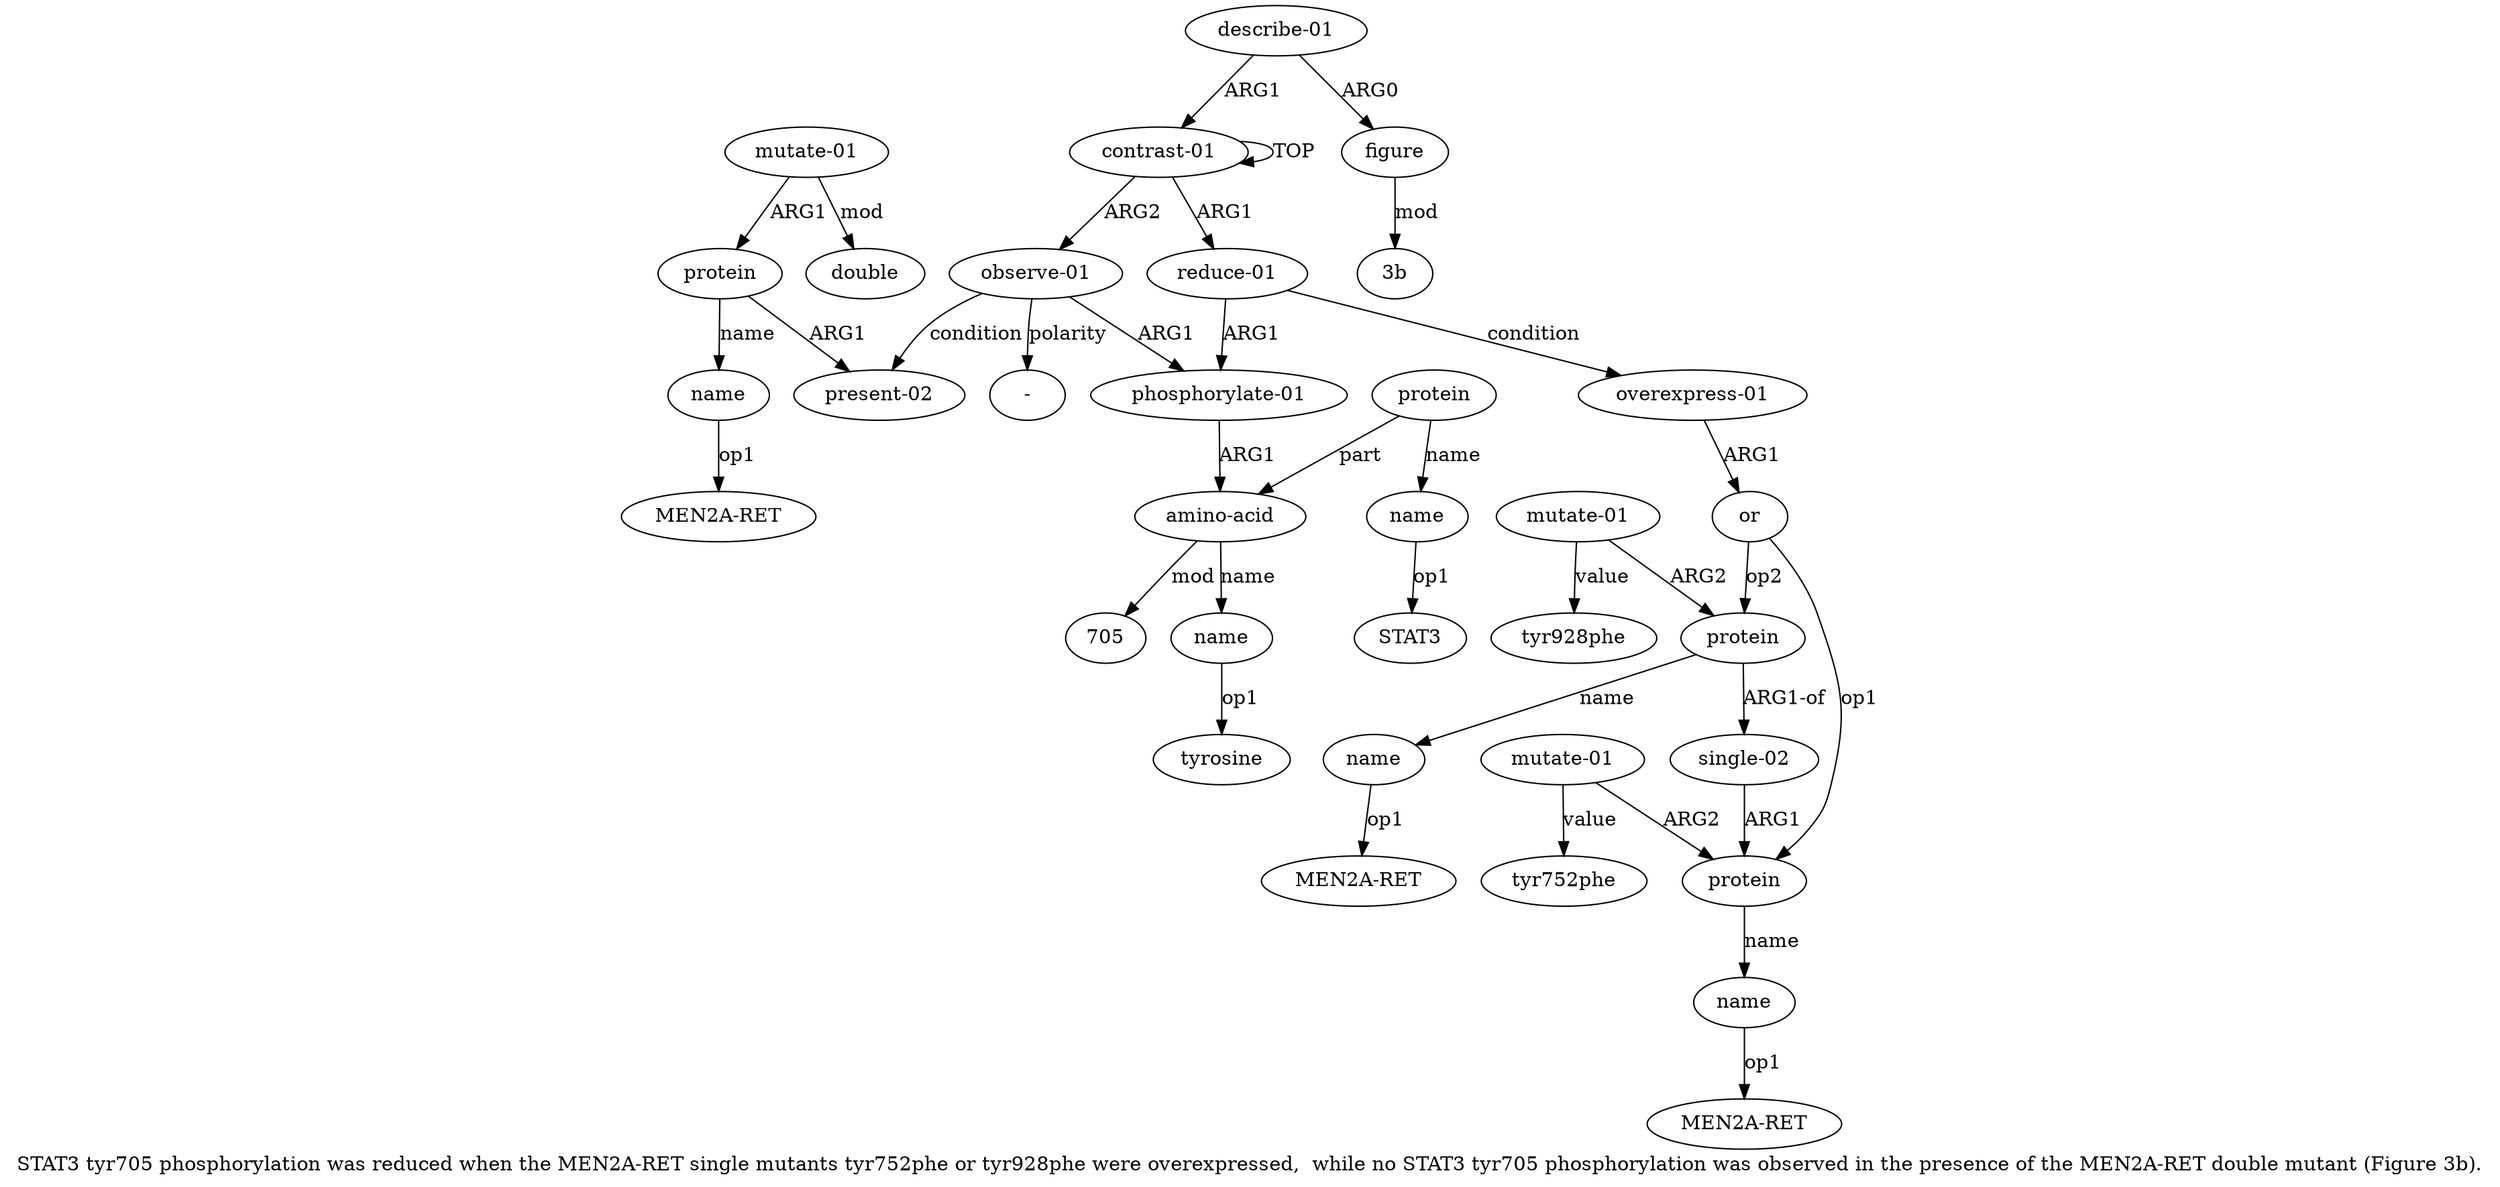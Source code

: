 digraph  {
	graph [label="STAT3 tyr705 phosphorylation was reduced when the MEN2A-RET single mutants tyr752phe or tyr928phe were overexpressed,  while no \
STAT3 tyr705 phosphorylation was observed in the presence of the MEN2A-RET double mutant (Figure 3b)."];
	node [label="\N"];
	a20	 [color=black,
		gold_ind=20,
		gold_label="mutate-01",
		label="mutate-01",
		test_ind=20,
		test_label="mutate-01"];
	a21	 [color=black,
		gold_ind=21,
		gold_label=double,
		label=double,
		test_ind=21,
		test_label=double];
	a20 -> a21 [key=0,
	color=black,
	gold_label=mod,
	label=mod,
	test_label=mod];
a18 [color=black,
	gold_ind=18,
	gold_label=protein,
	label=protein,
	test_ind=18,
	test_label=protein];
a20 -> a18 [key=0,
color=black,
gold_label=ARG1,
label=ARG1,
test_label=ARG1];
a22 [color=black,
gold_ind=22,
gold_label="describe-01",
label="describe-01",
test_ind=22,
test_label="describe-01"];
a23 [color=black,
gold_ind=23,
gold_label=figure,
label=figure,
test_ind=23,
test_label=figure];
a22 -> a23 [key=0,
color=black,
gold_label=ARG0,
label=ARG0,
test_label=ARG0];
a0 [color=black,
gold_ind=0,
gold_label="contrast-01",
label="contrast-01",
test_ind=0,
test_label="contrast-01"];
a22 -> a0 [key=0,
color=black,
gold_label=ARG1,
label=ARG1,
test_label=ARG1];
"a23 3b" [color=black,
gold_ind=-1,
gold_label="3b",
label="3b",
test_ind=-1,
test_label="3b"];
a23 -> "a23 3b" [key=0,
color=black,
gold_label=mod,
label=mod,
test_label=mod];
"a16 -" [color=black,
gold_ind=-1,
gold_label="-",
label="-",
test_ind=-1,
test_label="-"];
"a10 MEN2A-RET" [color=black,
gold_ind=-1,
gold_label="MEN2A-RET",
label="MEN2A-RET",
test_ind=-1,
test_label="MEN2A-RET"];
"a3 705" [color=black,
gold_ind=-1,
gold_label=705,
label=705,
test_ind=-1,
test_label=705];
"a15 tyr928phe" [color=black,
gold_ind=-1,
gold_label=tyr928phe,
label=tyr928phe,
test_ind=-1,
test_label=tyr928phe];
"a4 tyrosine" [color=black,
gold_ind=-1,
gold_label=tyrosine,
label=tyrosine,
test_ind=-1,
test_label=tyrosine];
"a11 tyr752phe" [color=black,
gold_ind=-1,
gold_label=tyr752phe,
label=tyr752phe,
test_ind=-1,
test_label=tyr752phe];
"a14 MEN2A-RET" [color=black,
gold_ind=-1,
gold_label="MEN2A-RET",
label="MEN2A-RET",
test_ind=-1,
test_label="MEN2A-RET"];
a15 [color=black,
gold_ind=15,
gold_label="mutate-01",
label="mutate-01",
test_ind=15,
test_label="mutate-01"];
a15 -> "a15 tyr928phe" [key=0,
color=black,
gold_label=value,
label=value,
test_label=value];
a13 [color=black,
gold_ind=13,
gold_label=protein,
label=protein,
test_ind=13,
test_label=protein];
a15 -> a13 [key=0,
color=black,
gold_label=ARG2,
label=ARG2,
test_label=ARG2];
a14 [color=black,
gold_ind=14,
gold_label=name,
label=name,
test_ind=14,
test_label=name];
a14 -> "a14 MEN2A-RET" [key=0,
color=black,
gold_label=op1,
label=op1,
test_label=op1];
a17 [color=black,
gold_ind=17,
gold_label="present-02",
label="present-02",
test_ind=17,
test_label="present-02"];
a16 [color=black,
gold_ind=16,
gold_label="observe-01",
label="observe-01",
test_ind=16,
test_label="observe-01"];
a16 -> "a16 -" [key=0,
color=black,
gold_label=polarity,
label=polarity,
test_label=polarity];
a16 -> a17 [key=0,
color=black,
gold_label=condition,
label=condition,
test_label=condition];
a2 [color=black,
gold_ind=2,
gold_label="phosphorylate-01",
label="phosphorylate-01",
test_ind=2,
test_label="phosphorylate-01"];
a16 -> a2 [key=0,
color=black,
gold_label=ARG1,
label=ARG1,
test_label=ARG1];
a11 [color=black,
gold_ind=11,
gold_label="mutate-01",
label="mutate-01",
test_ind=11,
test_label="mutate-01"];
a11 -> "a11 tyr752phe" [key=0,
color=black,
gold_label=value,
label=value,
test_label=value];
a9 [color=black,
gold_ind=9,
gold_label=protein,
label=protein,
test_ind=9,
test_label=protein];
a11 -> a9 [key=0,
color=black,
gold_label=ARG2,
label=ARG2,
test_label=ARG2];
a10 [color=black,
gold_ind=10,
gold_label=name,
label=name,
test_ind=10,
test_label=name];
a10 -> "a10 MEN2A-RET" [key=0,
color=black,
gold_label=op1,
label=op1,
test_label=op1];
a13 -> a14 [key=0,
color=black,
gold_label=name,
label=name,
test_label=name];
a12 [color=black,
gold_ind=12,
gold_label="single-02",
label="single-02",
test_ind=12,
test_label="single-02"];
a13 -> a12 [key=0,
color=black,
gold_label="ARG1-of",
label="ARG1-of",
test_label="ARG1-of"];
a12 -> a9 [key=0,
color=black,
gold_label=ARG1,
label=ARG1,
test_label=ARG1];
a19 [color=black,
gold_ind=19,
gold_label=name,
label=name,
test_ind=19,
test_label=name];
"a19 MEN2A-RET" [color=black,
gold_ind=-1,
gold_label="MEN2A-RET",
label="MEN2A-RET",
test_ind=-1,
test_label="MEN2A-RET"];
a19 -> "a19 MEN2A-RET" [key=0,
color=black,
gold_label=op1,
label=op1,
test_label=op1];
a18 -> a17 [key=0,
color=black,
gold_label=ARG1,
label=ARG1,
test_label=ARG1];
a18 -> a19 [key=0,
color=black,
gold_label=name,
label=name,
test_label=name];
a1 [color=black,
gold_ind=1,
gold_label="reduce-01",
label="reduce-01",
test_ind=1,
test_label="reduce-01"];
a1 -> a2 [key=0,
color=black,
gold_label=ARG1,
label=ARG1,
test_label=ARG1];
a7 [color=black,
gold_ind=7,
gold_label="overexpress-01",
label="overexpress-01",
test_ind=7,
test_label="overexpress-01"];
a1 -> a7 [key=0,
color=black,
gold_label=condition,
label=condition,
test_label=condition];
a0 -> a16 [key=0,
color=black,
gold_label=ARG2,
label=ARG2,
test_label=ARG2];
a0 -> a1 [key=0,
color=black,
gold_label=ARG1,
label=ARG1,
test_label=ARG1];
a0 -> a0 [key=0,
color=black,
gold_label=TOP,
label=TOP,
test_label=TOP];
a3 [color=black,
gold_ind=3,
gold_label="amino-acid",
label="amino-acid",
test_ind=3,
test_label="amino-acid"];
a3 -> "a3 705" [key=0,
color=black,
gold_label=mod,
label=mod,
test_label=mod];
a4 [color=black,
gold_ind=4,
gold_label=name,
label=name,
test_ind=4,
test_label=name];
a3 -> a4 [key=0,
color=black,
gold_label=name,
label=name,
test_label=name];
a2 -> a3 [key=0,
color=black,
gold_label=ARG1,
label=ARG1,
test_label=ARG1];
a5 [color=black,
gold_ind=5,
gold_label=protein,
label=protein,
test_ind=5,
test_label=protein];
a5 -> a3 [key=0,
color=black,
gold_label=part,
label=part,
test_label=part];
a6 [color=black,
gold_ind=6,
gold_label=name,
label=name,
test_ind=6,
test_label=name];
a5 -> a6 [key=0,
color=black,
gold_label=name,
label=name,
test_label=name];
a4 -> "a4 tyrosine" [key=0,
color=black,
gold_label=op1,
label=op1,
test_label=op1];
a8 [color=black,
gold_ind=8,
gold_label=or,
label=or,
test_ind=8,
test_label=or];
a7 -> a8 [key=0,
color=black,
gold_label=ARG1,
label=ARG1,
test_label=ARG1];
"a6 STAT3" [color=black,
gold_ind=-1,
gold_label=STAT3,
label=STAT3,
test_ind=-1,
test_label=STAT3];
a6 -> "a6 STAT3" [key=0,
color=black,
gold_label=op1,
label=op1,
test_label=op1];
a9 -> a10 [key=0,
color=black,
gold_label=name,
label=name,
test_label=name];
a8 -> a13 [key=0,
color=black,
gold_label=op2,
label=op2,
test_label=op2];
a8 -> a9 [key=0,
color=black,
gold_label=op1,
label=op1,
test_label=op1];
}
